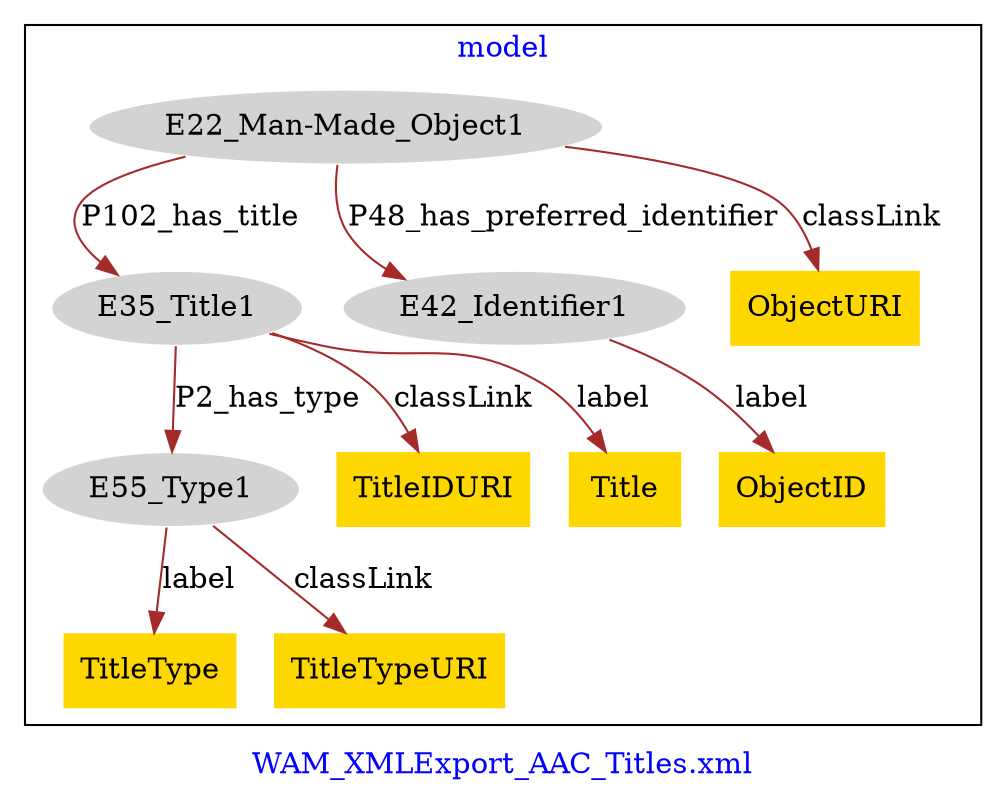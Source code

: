 digraph n0 {
fontcolor="blue"
remincross="true"
label="WAM_XMLExport_AAC_Titles.xml"
subgraph cluster {
label="model"
n2[style="filled",color="white",fillcolor="lightgray",label="E22_Man-Made_Object1"];
n3[style="filled",color="white",fillcolor="lightgray",label="E35_Title1"];
n4[style="filled",color="white",fillcolor="lightgray",label="E42_Identifier1"];
n5[style="filled",color="white",fillcolor="lightgray",label="E55_Type1"];
n6[shape="plaintext",style="filled",fillcolor="gold",label="TitleIDURI"];
n7[shape="plaintext",style="filled",fillcolor="gold",label="ObjectID"];
n8[shape="plaintext",style="filled",fillcolor="gold",label="ObjectURI"];
n9[shape="plaintext",style="filled",fillcolor="gold",label="TitleType"];
n10[shape="plaintext",style="filled",fillcolor="gold",label="TitleTypeURI"];
n11[shape="plaintext",style="filled",fillcolor="gold",label="Title"];
}
n2 -> n3[color="brown",fontcolor="black",label="P102_has_title"]
n2 -> n4[color="brown",fontcolor="black",label="P48_has_preferred_identifier"]
n3 -> n5[color="brown",fontcolor="black",label="P2_has_type"]
n3 -> n6[color="brown",fontcolor="black",label="classLink"]
n4 -> n7[color="brown",fontcolor="black",label="label"]
n2 -> n8[color="brown",fontcolor="black",label="classLink"]
n5 -> n9[color="brown",fontcolor="black",label="label"]
n5 -> n10[color="brown",fontcolor="black",label="classLink"]
n3 -> n11[color="brown",fontcolor="black",label="label"]
}
